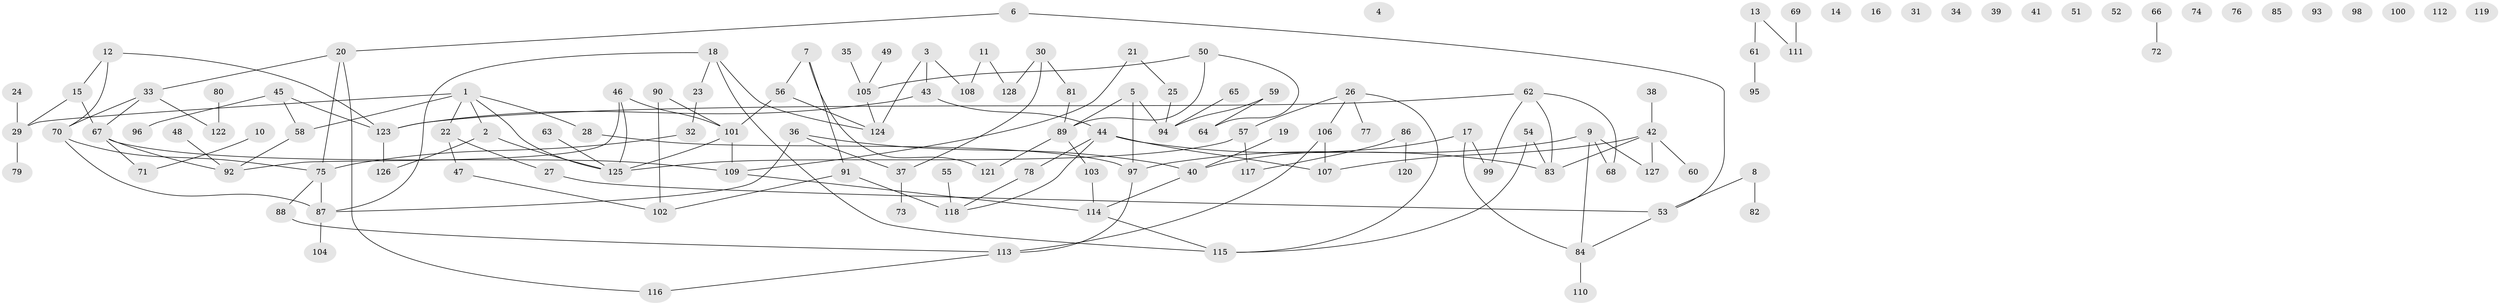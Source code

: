 // Generated by graph-tools (version 1.1) at 2025/25/03/09/25 03:25:22]
// undirected, 128 vertices, 148 edges
graph export_dot {
graph [start="1"]
  node [color=gray90,style=filled];
  1;
  2;
  3;
  4;
  5;
  6;
  7;
  8;
  9;
  10;
  11;
  12;
  13;
  14;
  15;
  16;
  17;
  18;
  19;
  20;
  21;
  22;
  23;
  24;
  25;
  26;
  27;
  28;
  29;
  30;
  31;
  32;
  33;
  34;
  35;
  36;
  37;
  38;
  39;
  40;
  41;
  42;
  43;
  44;
  45;
  46;
  47;
  48;
  49;
  50;
  51;
  52;
  53;
  54;
  55;
  56;
  57;
  58;
  59;
  60;
  61;
  62;
  63;
  64;
  65;
  66;
  67;
  68;
  69;
  70;
  71;
  72;
  73;
  74;
  75;
  76;
  77;
  78;
  79;
  80;
  81;
  82;
  83;
  84;
  85;
  86;
  87;
  88;
  89;
  90;
  91;
  92;
  93;
  94;
  95;
  96;
  97;
  98;
  99;
  100;
  101;
  102;
  103;
  104;
  105;
  106;
  107;
  108;
  109;
  110;
  111;
  112;
  113;
  114;
  115;
  116;
  117;
  118;
  119;
  120;
  121;
  122;
  123;
  124;
  125;
  126;
  127;
  128;
  1 -- 2;
  1 -- 22;
  1 -- 28;
  1 -- 29;
  1 -- 58;
  1 -- 125;
  2 -- 125;
  2 -- 126;
  3 -- 43;
  3 -- 108;
  3 -- 124;
  5 -- 89;
  5 -- 94;
  5 -- 97;
  6 -- 20;
  6 -- 53;
  7 -- 56;
  7 -- 91;
  7 -- 121;
  8 -- 53;
  8 -- 82;
  9 -- 68;
  9 -- 84;
  9 -- 97;
  9 -- 127;
  10 -- 71;
  11 -- 108;
  11 -- 128;
  12 -- 15;
  12 -- 70;
  12 -- 123;
  13 -- 61;
  13 -- 111;
  15 -- 29;
  15 -- 67;
  17 -- 40;
  17 -- 84;
  17 -- 99;
  18 -- 23;
  18 -- 87;
  18 -- 115;
  18 -- 124;
  19 -- 40;
  20 -- 33;
  20 -- 75;
  20 -- 116;
  21 -- 25;
  21 -- 109;
  22 -- 27;
  22 -- 47;
  23 -- 32;
  24 -- 29;
  25 -- 94;
  26 -- 57;
  26 -- 77;
  26 -- 106;
  26 -- 115;
  27 -- 53;
  28 -- 97;
  29 -- 79;
  30 -- 37;
  30 -- 81;
  30 -- 128;
  32 -- 75;
  33 -- 67;
  33 -- 70;
  33 -- 122;
  35 -- 105;
  36 -- 37;
  36 -- 40;
  36 -- 87;
  37 -- 73;
  38 -- 42;
  40 -- 114;
  42 -- 60;
  42 -- 83;
  42 -- 107;
  42 -- 127;
  43 -- 44;
  43 -- 123;
  44 -- 78;
  44 -- 83;
  44 -- 107;
  44 -- 118;
  45 -- 58;
  45 -- 96;
  45 -- 123;
  46 -- 92;
  46 -- 101;
  46 -- 125;
  47 -- 102;
  48 -- 92;
  49 -- 105;
  50 -- 64;
  50 -- 89;
  50 -- 105;
  53 -- 84;
  54 -- 83;
  54 -- 115;
  55 -- 118;
  56 -- 101;
  56 -- 124;
  57 -- 117;
  57 -- 125;
  58 -- 92;
  59 -- 64;
  59 -- 94;
  61 -- 95;
  62 -- 68;
  62 -- 83;
  62 -- 99;
  62 -- 123;
  63 -- 125;
  65 -- 94;
  66 -- 72;
  67 -- 71;
  67 -- 92;
  67 -- 109;
  69 -- 111;
  70 -- 75;
  70 -- 87;
  75 -- 87;
  75 -- 88;
  78 -- 118;
  80 -- 122;
  81 -- 89;
  84 -- 110;
  86 -- 117;
  86 -- 120;
  87 -- 104;
  88 -- 113;
  89 -- 103;
  89 -- 121;
  90 -- 101;
  90 -- 102;
  91 -- 102;
  91 -- 118;
  97 -- 113;
  101 -- 109;
  101 -- 125;
  103 -- 114;
  105 -- 124;
  106 -- 107;
  106 -- 113;
  109 -- 114;
  113 -- 116;
  114 -- 115;
  123 -- 126;
}
